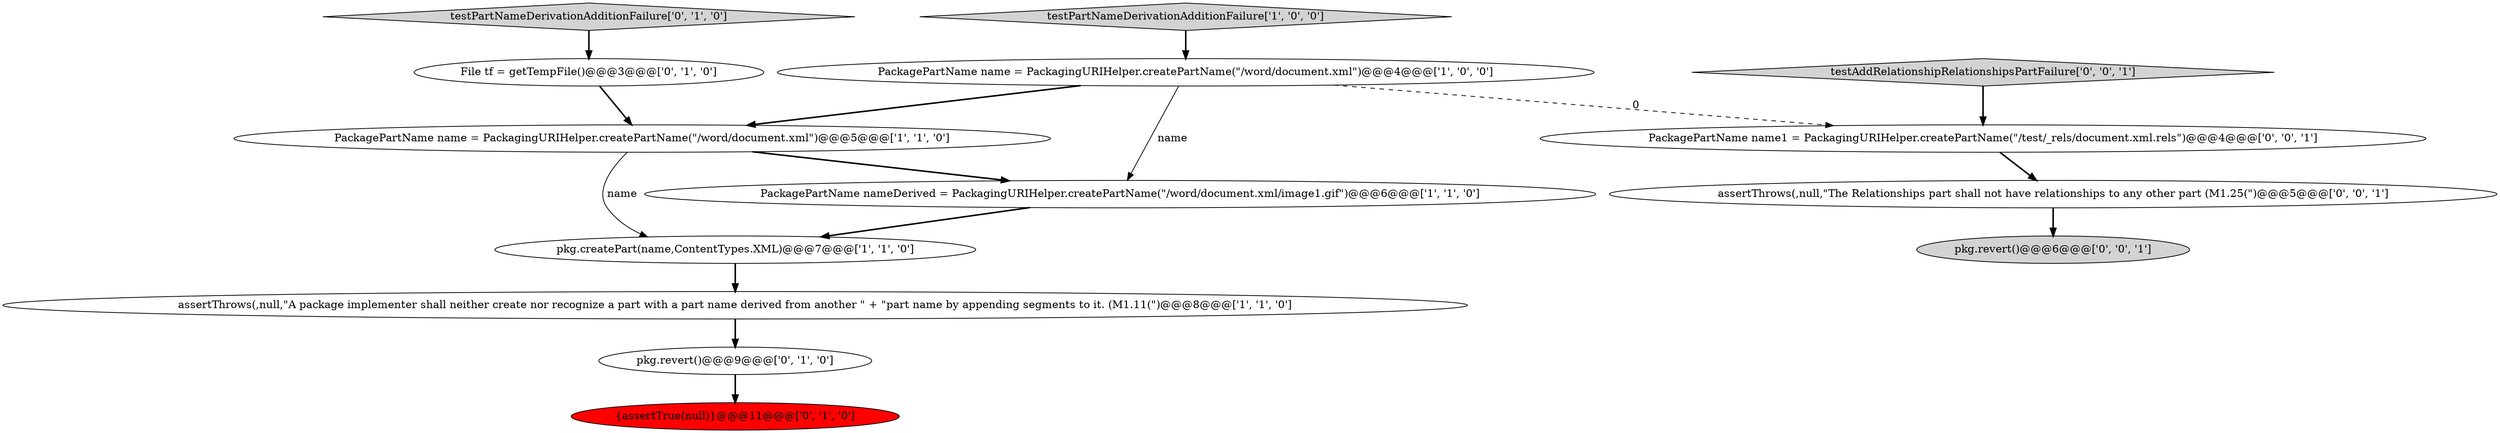 digraph {
3 [style = filled, label = "testPartNameDerivationAdditionFailure['1', '0', '0']", fillcolor = lightgray, shape = diamond image = "AAA0AAABBB1BBB"];
6 [style = filled, label = "testPartNameDerivationAdditionFailure['0', '1', '0']", fillcolor = lightgray, shape = diamond image = "AAA0AAABBB2BBB"];
12 [style = filled, label = "testAddRelationshipRelationshipsPartFailure['0', '0', '1']", fillcolor = lightgray, shape = diamond image = "AAA0AAABBB3BBB"];
1 [style = filled, label = "PackagePartName name = PackagingURIHelper.createPartName(\"/word/document.xml\")@@@5@@@['1', '1', '0']", fillcolor = white, shape = ellipse image = "AAA0AAABBB1BBB"];
5 [style = filled, label = "pkg.createPart(name,ContentTypes.XML)@@@7@@@['1', '1', '0']", fillcolor = white, shape = ellipse image = "AAA0AAABBB1BBB"];
0 [style = filled, label = "assertThrows(,null,\"A package implementer shall neither create nor recognize a part with a part name derived from another \" + \"part name by appending segments to it. (M1.11(\")@@@8@@@['1', '1', '0']", fillcolor = white, shape = ellipse image = "AAA0AAABBB1BBB"];
9 [style = filled, label = "pkg.revert()@@@9@@@['0', '1', '0']", fillcolor = white, shape = ellipse image = "AAA0AAABBB2BBB"];
10 [style = filled, label = "assertThrows(,null,\"The Relationships part shall not have relationships to any other part (M1.25(\")@@@5@@@['0', '0', '1']", fillcolor = white, shape = ellipse image = "AAA0AAABBB3BBB"];
7 [style = filled, label = "File tf = getTempFile()@@@3@@@['0', '1', '0']", fillcolor = white, shape = ellipse image = "AAA0AAABBB2BBB"];
2 [style = filled, label = "PackagePartName nameDerived = PackagingURIHelper.createPartName(\"/word/document.xml/image1.gif\")@@@6@@@['1', '1', '0']", fillcolor = white, shape = ellipse image = "AAA0AAABBB1BBB"];
11 [style = filled, label = "pkg.revert()@@@6@@@['0', '0', '1']", fillcolor = lightgray, shape = ellipse image = "AAA0AAABBB3BBB"];
13 [style = filled, label = "PackagePartName name1 = PackagingURIHelper.createPartName(\"/test/_rels/document.xml.rels\")@@@4@@@['0', '0', '1']", fillcolor = white, shape = ellipse image = "AAA0AAABBB3BBB"];
8 [style = filled, label = "{assertTrue(null)}@@@11@@@['0', '1', '0']", fillcolor = red, shape = ellipse image = "AAA1AAABBB2BBB"];
4 [style = filled, label = "PackagePartName name = PackagingURIHelper.createPartName(\"/word/document.xml\")@@@4@@@['1', '0', '0']", fillcolor = white, shape = ellipse image = "AAA0AAABBB1BBB"];
13->10 [style = bold, label=""];
12->13 [style = bold, label=""];
1->5 [style = solid, label="name"];
1->2 [style = bold, label=""];
4->1 [style = bold, label=""];
0->9 [style = bold, label=""];
7->1 [style = bold, label=""];
6->7 [style = bold, label=""];
5->0 [style = bold, label=""];
4->13 [style = dashed, label="0"];
9->8 [style = bold, label=""];
3->4 [style = bold, label=""];
4->2 [style = solid, label="name"];
2->5 [style = bold, label=""];
10->11 [style = bold, label=""];
}
